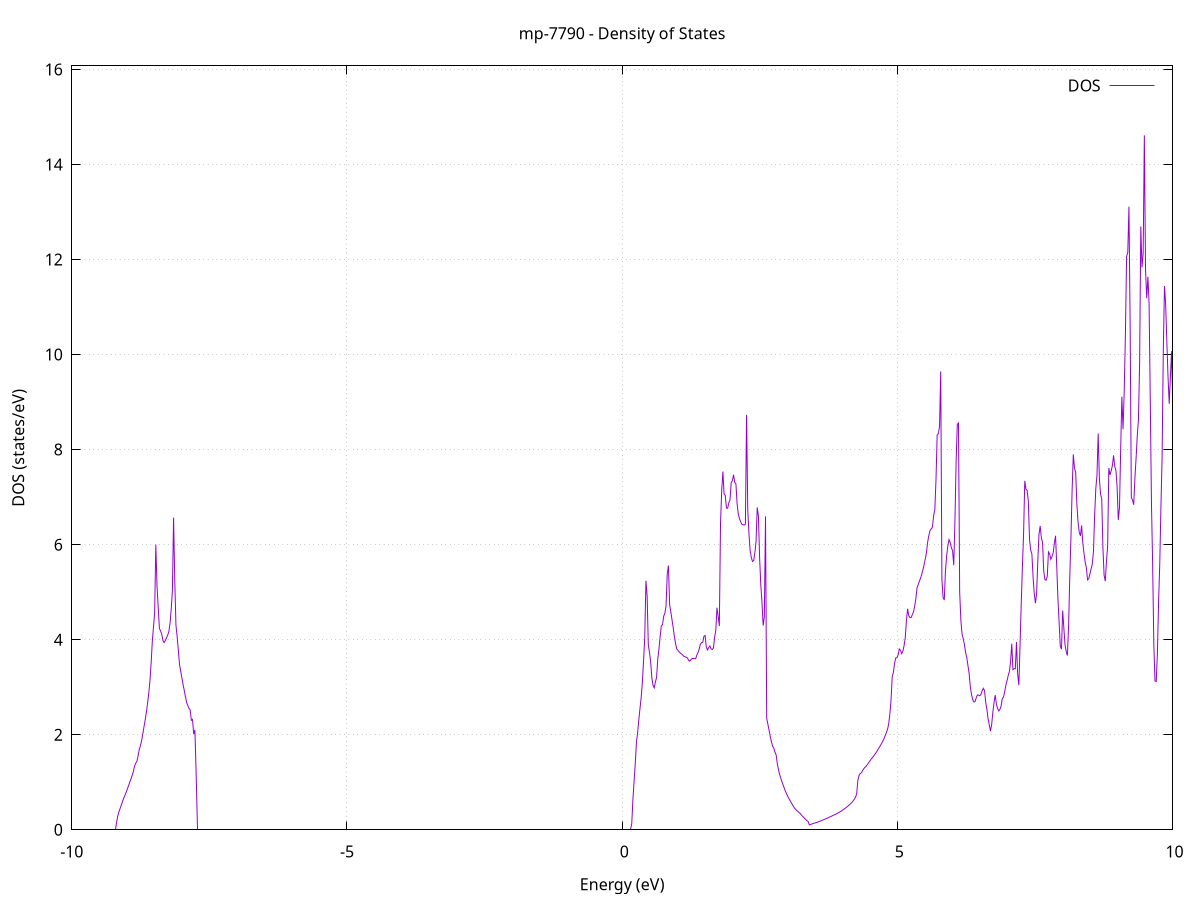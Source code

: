 set title 'mp-7790 - Density of States'
set xlabel 'Energy (eV)'
set ylabel 'DOS (states/eV)'
set grid
set xrange [-10:10]
set yrange [0:16.075]
set xzeroaxis lt -1
set terminal png size 800,600
set output 'mp-7790_dos_gnuplot.png'
plot '-' using 1:2 with lines title 'DOS'
-28.865600 0.000000
-28.844100 0.000000
-28.822600 0.000000
-28.801100 0.000000
-28.779600 0.000000
-28.758100 0.000000
-28.736600 0.000000
-28.715100 0.000000
-28.693500 0.000000
-28.672000 0.000000
-28.650500 0.000000
-28.629000 0.000000
-28.607500 0.000000
-28.586000 0.000000
-28.564500 0.000000
-28.543000 0.000000
-28.521500 0.000000
-28.499900 0.000000
-28.478400 0.000000
-28.456900 0.000000
-28.435400 0.000000
-28.413900 0.000000
-28.392400 0.000000
-28.370900 0.000000
-28.349400 0.000000
-28.327900 0.000000
-28.306300 0.000000
-28.284800 0.000000
-28.263300 0.000000
-28.241800 0.000000
-28.220300 0.000000
-28.198800 0.000000
-28.177300 0.000000
-28.155800 0.000000
-28.134300 0.000000
-28.112700 0.000000
-28.091200 0.000000
-28.069700 0.000000
-28.048200 0.000000
-28.026700 0.000000
-28.005200 0.000000
-27.983700 0.000000
-27.962200 0.000000
-27.940700 0.000000
-27.919100 0.000000
-27.897600 0.000000
-27.876100 0.000000
-27.854600 0.000000
-27.833100 0.000000
-27.811600 0.000000
-27.790100 0.000000
-27.768600 0.000000
-27.747100 0.000000
-27.725500 0.000000
-27.704000 0.000000
-27.682500 0.000000
-27.661000 0.000000
-27.639500 0.000000
-27.618000 0.000000
-27.596500 0.000000
-27.575000 0.000000
-27.553500 0.000000
-27.531900 0.000000
-27.510400 0.000000
-27.488900 0.000000
-27.467400 0.000000
-27.445900 0.000000
-27.424400 0.000000
-27.402900 0.000000
-27.381400 0.000000
-27.359900 0.000000
-27.338300 0.000000
-27.316800 0.000000
-27.295300 0.000000
-27.273800 0.000000
-27.252300 0.000000
-27.230800 0.000000
-27.209300 0.000000
-27.187800 0.000000
-27.166300 0.000000
-27.144700 0.000000
-27.123200 0.000000
-27.101700 0.000000
-27.080200 0.000000
-27.058700 0.000000
-27.037200 0.000000
-27.015700 0.000000
-26.994200 0.000000
-26.972700 0.000000
-26.951100 0.000000
-26.929600 0.000000
-26.908100 4.999900
-26.886600 9.374500
-26.865100 9.562100
-26.843600 10.693700
-26.822100 11.045200
-26.800600 12.199500
-26.779100 13.476100
-26.757500 16.297300
-26.736000 30.102900
-26.714500 30.835100
-26.693000 32.907200
-26.671500 12.360700
-26.650000 13.729100
-26.628500 19.405500
-26.607000 36.346600
-26.585500 33.520500
-26.563900 24.633700
-26.542400 29.947300
-26.520900 30.890100
-26.499400 27.391500
-26.477900 29.437100
-26.456400 54.869600
-26.434900 41.141100
-26.413400 41.409800
-26.391900 36.999800
-26.370400 43.332100
-26.348800 36.617000
-26.327300 46.391700
-26.305800 59.159300
-26.284300 77.806600
-26.262800 84.689700
-26.241300 79.233400
-26.219800 45.383100
-26.198300 0.000000
-26.176800 0.000000
-26.155200 0.000000
-26.133700 0.000000
-26.112200 0.000000
-26.090700 0.000000
-26.069200 0.000000
-26.047700 0.000000
-26.026200 0.000000
-26.004700 0.000000
-25.983200 0.000000
-25.961600 0.000000
-25.940100 0.000000
-25.918600 0.000000
-25.897100 0.000000
-25.875600 0.000000
-25.854100 0.000000
-25.832600 0.000000
-25.811100 0.000000
-25.789600 0.000000
-25.768000 0.000000
-25.746500 0.000000
-25.725000 0.000000
-25.703500 0.000000
-25.682000 0.000000
-25.660500 0.000000
-25.639000 0.000000
-25.617500 0.000000
-25.596000 0.000000
-25.574400 0.000000
-25.552900 0.000000
-25.531400 0.000000
-25.509900 0.000000
-25.488400 0.000000
-25.466900 0.000000
-25.445400 0.000000
-25.423900 0.000000
-25.402400 0.000000
-25.380800 0.000000
-25.359300 0.000000
-25.337800 0.000000
-25.316300 0.000000
-25.294800 0.000000
-25.273300 0.000000
-25.251800 0.000000
-25.230300 0.000000
-25.208800 0.000000
-25.187200 0.000000
-25.165700 0.000000
-25.144200 0.000000
-25.122700 0.000000
-25.101200 0.000000
-25.079700 0.000000
-25.058200 0.000000
-25.036700 0.000000
-25.015200 0.000000
-24.993600 0.000000
-24.972100 0.000000
-24.950600 0.000000
-24.929100 0.000000
-24.907600 0.000000
-24.886100 0.000000
-24.864600 0.000000
-24.843100 0.000000
-24.821600 0.000000
-24.800000 0.000000
-24.778500 0.000000
-24.757000 0.000000
-24.735500 0.000000
-24.714000 0.000000
-24.692500 0.000000
-24.671000 0.000000
-24.649500 0.000000
-24.628000 0.000000
-24.606400 0.000000
-24.584900 0.000000
-24.563400 0.000000
-24.541900 0.000000
-24.520400 0.000000
-24.498900 0.000000
-24.477400 0.000000
-24.455900 0.000000
-24.434400 0.000000
-24.412800 0.000000
-24.391300 0.000000
-24.369800 0.000000
-24.348300 0.000000
-24.326800 0.000000
-24.305300 0.000000
-24.283800 0.000000
-24.262300 0.000000
-24.240800 0.000000
-24.219200 0.000000
-24.197700 0.000000
-24.176200 0.000000
-24.154700 0.000000
-24.133200 0.000000
-24.111700 0.000000
-24.090200 0.000000
-24.068700 0.000000
-24.047200 0.000000
-24.025600 0.000000
-24.004100 0.000000
-23.982600 0.000000
-23.961100 0.000000
-23.939600 0.000000
-23.918100 0.000000
-23.896600 0.000000
-23.875100 0.000000
-23.853600 0.000000
-23.832000 0.000000
-23.810500 0.000000
-23.789000 0.000000
-23.767500 0.000000
-23.746000 0.000000
-23.724500 0.000000
-23.703000 0.000000
-23.681500 0.000000
-23.660000 0.000000
-23.638400 0.000000
-23.616900 0.000000
-23.595400 0.000000
-23.573900 0.000000
-23.552400 0.000000
-23.530900 0.000000
-23.509400 0.000000
-23.487900 0.000000
-23.466400 0.000000
-23.444800 0.000000
-23.423300 0.000000
-23.401800 0.000000
-23.380300 0.000000
-23.358800 0.000000
-23.337300 0.000000
-23.315800 0.000000
-23.294300 0.000000
-23.272800 0.000000
-23.251200 0.000000
-23.229700 0.000000
-23.208200 0.000000
-23.186700 0.000000
-23.165200 0.000000
-23.143700 0.000000
-23.122200 0.000000
-23.100700 0.000000
-23.079200 0.000000
-23.057600 0.000000
-23.036100 0.000000
-23.014600 0.000000
-22.993100 0.000000
-22.971600 0.000000
-22.950100 0.000000
-22.928600 0.000000
-22.907100 0.000000
-22.885600 0.000000
-22.864000 0.000000
-22.842500 0.000000
-22.821000 0.000000
-22.799500 0.000000
-22.778000 0.000000
-22.756500 0.000000
-22.735000 0.000000
-22.713500 0.000000
-22.692000 0.000000
-22.670400 0.000000
-22.648900 0.000000
-22.627400 0.000000
-22.605900 0.000000
-22.584400 0.000000
-22.562900 0.000000
-22.541400 0.000000
-22.519900 0.000000
-22.498400 0.000000
-22.476800 0.000000
-22.455300 0.000000
-22.433800 0.000000
-22.412300 0.000000
-22.390800 0.000000
-22.369300 0.000000
-22.347800 0.000000
-22.326300 0.000000
-22.304800 0.000000
-22.283200 0.000000
-22.261700 0.000000
-22.240200 0.000000
-22.218700 0.000000
-22.197200 0.000000
-22.175700 0.000000
-22.154200 0.000000
-22.132700 0.000000
-22.111200 0.000000
-22.089600 0.000000
-22.068100 0.000000
-22.046600 0.000000
-22.025100 0.000000
-22.003600 0.000000
-21.982100 0.000000
-21.960600 0.000000
-21.939100 0.000000
-21.917600 0.000000
-21.896000 0.000000
-21.874500 0.000000
-21.853000 0.000000
-21.831500 0.000000
-21.810000 0.000000
-21.788500 0.000000
-21.767000 0.000000
-21.745500 0.000000
-21.724000 0.000000
-21.702400 0.000000
-21.680900 0.000000
-21.659400 0.000000
-21.637900 0.000000
-21.616400 0.000000
-21.594900 0.000000
-21.573400 0.000000
-21.551900 0.000000
-21.530400 0.000000
-21.508800 0.000000
-21.487300 0.000000
-21.465800 0.000000
-21.444300 0.000000
-21.422800 0.000000
-21.401300 0.000000
-21.379800 0.000000
-21.358300 0.000000
-21.336800 0.000000
-21.315300 0.000000
-21.293700 0.000000
-21.272200 0.000000
-21.250700 0.000000
-21.229200 0.000000
-21.207700 0.000000
-21.186200 0.000000
-21.164700 0.000000
-21.143200 0.000000
-21.121700 0.000000
-21.100100 0.000000
-21.078600 0.000000
-21.057100 0.000000
-21.035600 0.000000
-21.014100 0.000000
-20.992600 0.000000
-20.971100 0.000000
-20.949600 0.000000
-20.928100 0.000000
-20.906500 0.000000
-20.885000 0.000000
-20.863500 0.000000
-20.842000 0.000000
-20.820500 0.000000
-20.799000 0.000000
-20.777500 0.000000
-20.756000 0.000000
-20.734500 0.000000
-20.712900 0.000000
-20.691400 0.000000
-20.669900 0.000000
-20.648400 0.000000
-20.626900 0.000000
-20.605400 0.000000
-20.583900 0.000000
-20.562400 0.000000
-20.540900 0.000000
-20.519300 0.000000
-20.497800 0.000000
-20.476300 0.000000
-20.454800 0.000000
-20.433300 0.000000
-20.411800 0.000000
-20.390300 0.000000
-20.368800 0.000000
-20.347300 0.000000
-20.325700 0.000000
-20.304200 0.000000
-20.282700 0.000000
-20.261200 0.000000
-20.239700 0.000000
-20.218200 0.000000
-20.196700 0.000000
-20.175200 0.000000
-20.153700 0.000000
-20.132100 0.000000
-20.110600 0.000000
-20.089100 0.000000
-20.067600 0.000000
-20.046100 0.000000
-20.024600 0.000000
-20.003100 0.000000
-19.981600 0.000000
-19.960100 0.000000
-19.938500 0.000000
-19.917000 0.000000
-19.895500 0.000000
-19.874000 0.000000
-19.852500 0.000000
-19.831000 0.000000
-19.809500 0.000000
-19.788000 0.000000
-19.766500 0.000000
-19.744900 0.000000
-19.723400 0.000000
-19.701900 0.000000
-19.680400 0.000000
-19.658900 0.000000
-19.637400 0.000000
-19.615900 0.000000
-19.594400 0.000000
-19.572900 0.000000
-19.551300 0.000000
-19.529800 0.000000
-19.508300 0.000000
-19.486800 0.000000
-19.465300 0.000000
-19.443800 0.000000
-19.422300 0.000000
-19.400800 0.000000
-19.379300 0.000000
-19.357700 0.000000
-19.336200 0.000000
-19.314700 0.000000
-19.293200 0.000000
-19.271700 0.000000
-19.250200 0.000000
-19.228700 0.000000
-19.207200 0.000000
-19.185700 0.000000
-19.164100 0.000000
-19.142600 0.000000
-19.121100 0.000000
-19.099600 0.000000
-19.078100 0.000000
-19.056600 0.000000
-19.035100 0.000000
-19.013600 0.000000
-18.992100 0.000000
-18.970500 0.000000
-18.949000 0.000000
-18.927500 0.000000
-18.906000 0.000000
-18.884500 0.000000
-18.863000 0.000000
-18.841500 0.000000
-18.820000 0.000000
-18.798500 0.000000
-18.776900 0.000000
-18.755400 0.000000
-18.733900 0.000000
-18.712400 0.000000
-18.690900 0.000000
-18.669400 0.000000
-18.647900 0.000000
-18.626400 0.000000
-18.604900 0.000000
-18.583300 0.000000
-18.561800 0.000000
-18.540300 0.000000
-18.518800 0.000000
-18.497300 0.000000
-18.475800 0.000000
-18.454300 0.000000
-18.432800 0.000000
-18.411300 0.000000
-18.389700 0.000000
-18.368200 0.000000
-18.346700 0.000000
-18.325200 0.000000
-18.303700 0.000000
-18.282200 0.000000
-18.260700 0.000000
-18.239200 0.000000
-18.217700 0.000000
-18.196100 0.000000
-18.174600 0.000000
-18.153100 0.000000
-18.131600 0.000000
-18.110100 0.000000
-18.088600 0.000000
-18.067100 0.000000
-18.045600 0.000000
-18.024100 0.000000
-18.002500 0.000000
-17.981000 0.000000
-17.959500 0.000000
-17.938000 0.000000
-17.916500 0.000000
-17.895000 0.000000
-17.873500 0.000000
-17.852000 0.000000
-17.830500 0.000000
-17.808900 0.000000
-17.787400 0.000000
-17.765900 0.000000
-17.744400 0.000000
-17.722900 0.000000
-17.701400 0.000000
-17.679900 0.000000
-17.658400 0.000000
-17.636900 0.000000
-17.615300 0.000000
-17.593800 0.000000
-17.572300 0.000000
-17.550800 0.000000
-17.529300 0.000000
-17.507800 0.000000
-17.486300 0.000000
-17.464800 0.000000
-17.443300 0.000000
-17.421700 0.000000
-17.400200 0.000000
-17.378700 0.000000
-17.357200 0.000000
-17.335700 0.000000
-17.314200 0.000000
-17.292700 0.000000
-17.271200 0.000000
-17.249700 0.000000
-17.228100 0.000000
-17.206600 0.000000
-17.185100 0.000000
-17.163600 0.000000
-17.142100 0.000000
-17.120600 0.000000
-17.099100 0.000000
-17.077600 0.000000
-17.056100 0.000000
-17.034500 0.000000
-17.013000 0.000000
-16.991500 0.000000
-16.970000 0.000000
-16.948500 0.000000
-16.927000 0.000000
-16.905500 0.000000
-16.884000 0.000000
-16.862500 0.000000
-16.840900 0.000000
-16.819400 0.000000
-16.797900 0.000000
-16.776400 0.000000
-16.754900 0.000000
-16.733400 0.000000
-16.711900 0.000000
-16.690400 0.000000
-16.668900 0.000000
-16.647300 0.000000
-16.625800 0.000000
-16.604300 0.000000
-16.582800 0.000000
-16.561300 0.000000
-16.539800 0.000000
-16.518300 0.000000
-16.496800 0.000000
-16.475300 0.000000
-16.453800 0.000000
-16.432200 0.000000
-16.410700 0.000000
-16.389200 0.000000
-16.367700 0.000000
-16.346200 0.000000
-16.324700 0.000000
-16.303200 0.000000
-16.281700 0.000000
-16.260200 0.000000
-16.238600 0.000000
-16.217100 0.000000
-16.195600 0.000000
-16.174100 0.000000
-16.152600 0.000000
-16.131100 0.000000
-16.109600 0.000000
-16.088100 0.000000
-16.066600 0.000000
-16.045000 0.000000
-16.023500 0.000000
-16.002000 0.000000
-15.980500 0.000000
-15.959000 0.000000
-15.937500 0.000000
-15.916000 0.000000
-15.894500 0.000000
-15.873000 0.000000
-15.851400 0.000000
-15.829900 0.000000
-15.808400 0.000000
-15.786900 0.000000
-15.765400 0.000000
-15.743900 0.000000
-15.722400 0.000000
-15.700900 0.000000
-15.679400 0.000000
-15.657800 0.000000
-15.636300 0.000000
-15.614800 0.000000
-15.593300 0.000000
-15.571800 0.000000
-15.550300 0.000000
-15.528800 0.000000
-15.507300 0.000000
-15.485800 0.000000
-15.464200 0.000000
-15.442700 0.000000
-15.421200 0.000000
-15.399700 0.000000
-15.378200 0.000000
-15.356700 0.000000
-15.335200 0.000000
-15.313700 0.000000
-15.292200 0.000000
-15.270600 0.000000
-15.249100 0.000000
-15.227600 0.000000
-15.206100 0.000000
-15.184600 0.000000
-15.163100 0.000000
-15.141600 0.000000
-15.120100 0.000000
-15.098600 0.000000
-15.077000 0.000000
-15.055500 0.000000
-15.034000 0.000000
-15.012500 0.000000
-14.991000 0.000000
-14.969500 0.000000
-14.948000 0.000000
-14.926500 0.000000
-14.905000 0.000000
-14.883400 0.000000
-14.861900 0.000000
-14.840400 0.000000
-14.818900 0.000000
-14.797400 0.000000
-14.775900 0.000000
-14.754400 0.000000
-14.732900 0.000000
-14.711400 0.000000
-14.689800 0.000000
-14.668300 0.000000
-14.646800 0.000000
-14.625300 0.000000
-14.603800 0.000000
-14.582300 0.000000
-14.560800 0.000000
-14.539300 0.000000
-14.517800 0.000000
-14.496200 0.000000
-14.474700 0.000000
-14.453200 0.000000
-14.431700 0.000000
-14.410200 0.000000
-14.388700 0.000000
-14.367200 0.000000
-14.345700 0.000000
-14.324200 0.000000
-14.302600 0.000000
-14.281100 0.000000
-14.259600 0.000000
-14.238100 0.000000
-14.216600 0.000000
-14.195100 0.000000
-14.173600 0.000000
-14.152100 0.000000
-14.130600 0.000000
-14.109000 0.000000
-14.087500 0.000000
-14.066000 0.000000
-14.044500 0.000000
-14.023000 0.000000
-14.001500 0.000000
-13.980000 0.000000
-13.958500 0.000000
-13.937000 0.000000
-13.915400 0.000000
-13.893900 0.000000
-13.872400 0.000000
-13.850900 0.000000
-13.829400 0.000000
-13.807900 0.000000
-13.786400 0.000000
-13.764900 0.000000
-13.743400 0.000000
-13.721800 0.000000
-13.700300 0.000000
-13.678800 0.000000
-13.657300 0.000000
-13.635800 0.000000
-13.614300 0.000000
-13.592800 0.000000
-13.571300 0.000000
-13.549800 0.000000
-13.528200 0.000000
-13.506700 0.000000
-13.485200 0.000000
-13.463700 0.000000
-13.442200 0.000000
-13.420700 0.000000
-13.399200 0.000000
-13.377700 0.000000
-13.356200 0.000000
-13.334600 0.000000
-13.313100 0.000000
-13.291600 0.000000
-13.270100 0.000000
-13.248600 0.000000
-13.227100 0.000000
-13.205600 0.000000
-13.184100 0.000000
-13.162600 0.000000
-13.141000 0.000000
-13.119500 0.000000
-13.098000 0.000000
-13.076500 0.000000
-13.055000 0.000000
-13.033500 0.000000
-13.012000 0.000000
-12.990500 0.000000
-12.969000 0.000000
-12.947400 0.000000
-12.925900 0.000000
-12.904400 0.000000
-12.882900 0.000000
-12.861400 0.000000
-12.839900 0.000000
-12.818400 0.000000
-12.796900 0.000000
-12.775400 0.000000
-12.753800 0.000000
-12.732300 0.000000
-12.710800 0.000000
-12.689300 0.000000
-12.667800 0.000000
-12.646300 0.000000
-12.624800 0.000000
-12.603300 0.000000
-12.581800 0.000000
-12.560200 0.000000
-12.538700 0.000000
-12.517200 0.000000
-12.495700 0.000000
-12.474200 0.000000
-12.452700 0.000000
-12.431200 0.000000
-12.409700 0.000000
-12.388200 0.000000
-12.366600 0.000000
-12.345100 0.000000
-12.323600 0.000000
-12.302100 0.000000
-12.280600 0.000000
-12.259100 0.000000
-12.237600 0.000000
-12.216100 0.000000
-12.194600 0.000000
-12.173000 0.000000
-12.151500 0.000000
-12.130000 0.000000
-12.108500 0.000000
-12.087000 0.000000
-12.065500 0.000000
-12.044000 0.000000
-12.022500 0.000000
-12.001000 0.000000
-11.979400 0.000000
-11.957900 0.000000
-11.936400 0.000000
-11.914900 0.000000
-11.893400 0.000000
-11.871900 0.000000
-11.850400 0.000000
-11.828900 0.000000
-11.807400 0.000000
-11.785800 0.000000
-11.764300 0.000000
-11.742800 0.000000
-11.721300 0.000000
-11.699800 0.000000
-11.678300 0.000000
-11.656800 0.000000
-11.635300 0.000000
-11.613800 0.000000
-11.592200 0.000000
-11.570700 0.000000
-11.549200 0.000000
-11.527700 0.000000
-11.506200 0.000000
-11.484700 0.000000
-11.463200 0.000000
-11.441700 0.000000
-11.420200 0.000000
-11.398700 0.000000
-11.377100 0.000000
-11.355600 0.000000
-11.334100 0.000000
-11.312600 0.000000
-11.291100 0.000000
-11.269600 0.000000
-11.248100 0.000000
-11.226600 0.000000
-11.205100 0.000000
-11.183500 0.000000
-11.162000 0.000000
-11.140500 0.000000
-11.119000 0.000000
-11.097500 0.000000
-11.076000 0.000000
-11.054500 0.000000
-11.033000 0.000000
-11.011500 0.000000
-10.989900 0.000000
-10.968400 0.000000
-10.946900 0.000000
-10.925400 0.000000
-10.903900 0.000000
-10.882400 0.000000
-10.860900 0.000000
-10.839400 0.000000
-10.817900 0.000000
-10.796300 0.000000
-10.774800 0.000000
-10.753300 0.000000
-10.731800 0.000000
-10.710300 0.000000
-10.688800 0.000000
-10.667300 0.000000
-10.645800 0.000000
-10.624300 0.000000
-10.602700 0.000000
-10.581200 0.000000
-10.559700 0.000000
-10.538200 0.000000
-10.516700 0.000000
-10.495200 0.000000
-10.473700 0.000000
-10.452200 0.000000
-10.430700 0.000000
-10.409100 0.000000
-10.387600 0.000000
-10.366100 0.000000
-10.344600 0.000000
-10.323100 0.000000
-10.301600 0.000000
-10.280100 0.000000
-10.258600 0.000000
-10.237100 0.000000
-10.215500 0.000000
-10.194000 0.000000
-10.172500 0.000000
-10.151000 0.000000
-10.129500 0.000000
-10.108000 0.000000
-10.086500 0.000000
-10.065000 0.000000
-10.043500 0.000000
-10.021900 0.000000
-10.000400 0.000000
-9.978900 0.000000
-9.957400 0.000000
-9.935900 0.000000
-9.914400 0.000000
-9.892900 0.000000
-9.871400 0.000000
-9.849900 0.000000
-9.828300 0.000000
-9.806800 0.000000
-9.785300 0.000000
-9.763800 0.000000
-9.742300 0.000000
-9.720800 0.000000
-9.699300 0.000000
-9.677800 0.000000
-9.656300 0.000000
-9.634700 0.000000
-9.613200 0.000000
-9.591700 0.000000
-9.570200 0.000000
-9.548700 0.000000
-9.527200 0.000000
-9.505700 0.000000
-9.484200 0.000000
-9.462700 0.000000
-9.441100 0.000000
-9.419600 0.000000
-9.398100 0.000000
-9.376600 0.000000
-9.355100 0.000000
-9.333600 0.000000
-9.312100 0.000000
-9.290600 0.000000
-9.269100 0.000000
-9.247500 0.000000
-9.226000 0.000000
-9.204500 0.000000
-9.183000 0.178300
-9.161500 0.305600
-9.140000 0.390300
-9.118500 0.458500
-9.097000 0.528700
-9.075500 0.606100
-9.053900 0.671600
-9.032400 0.730700
-9.010900 0.792800
-8.989400 0.860700
-8.967900 0.932800
-8.946400 1.003000
-8.924900 1.071400
-8.903400 1.143000
-8.881900 1.221400
-8.860300 1.337000
-8.838800 1.400700
-8.817300 1.437000
-8.795800 1.553400
-8.774300 1.690100
-8.752800 1.765600
-8.731300 1.879000
-8.709800 2.015100
-8.688300 2.166100
-8.666700 2.309200
-8.645200 2.470800
-8.623700 2.657300
-8.602200 2.867200
-8.580700 3.122500
-8.559200 3.489700
-8.537700 3.949200
-8.516200 4.259200
-8.494700 4.558800
-8.473100 5.998300
-8.451600 5.128800
-8.430100 4.694800
-8.408600 4.240100
-8.387100 4.185300
-8.365600 4.112100
-8.344100 3.983600
-8.322600 3.939300
-8.301100 3.981400
-8.279500 4.036900
-8.258000 4.094100
-8.236500 4.170000
-8.215000 4.342400
-8.193500 4.644200
-8.172000 5.030100
-8.150500 6.568600
-8.129000 5.243900
-8.107500 4.305900
-8.085900 4.065400
-8.064400 3.779800
-8.042900 3.479800
-8.021400 3.339200
-7.999900 3.199700
-7.978400 3.057000
-7.956900 2.935100
-7.935400 2.803000
-7.913900 2.680100
-7.892300 2.616300
-7.870800 2.555300
-7.849300 2.525300
-7.827800 2.302900
-7.806300 2.322600
-7.784800 2.013500
-7.763300 2.102300
-7.741800 1.244200
-7.720300 0.000000
-7.698700 0.000000
-7.677200 0.000000
-7.655700 0.000000
-7.634200 0.000000
-7.612700 0.000000
-7.591200 0.000000
-7.569700 0.000000
-7.548200 0.000000
-7.526700 0.000000
-7.505100 0.000000
-7.483600 0.000000
-7.462100 0.000000
-7.440600 0.000000
-7.419100 0.000000
-7.397600 0.000000
-7.376100 0.000000
-7.354600 0.000000
-7.333100 0.000000
-7.311500 0.000000
-7.290000 0.000000
-7.268500 0.000000
-7.247000 0.000000
-7.225500 0.000000
-7.204000 0.000000
-7.182500 0.000000
-7.161000 0.000000
-7.139500 0.000000
-7.117900 0.000000
-7.096400 0.000000
-7.074900 0.000000
-7.053400 0.000000
-7.031900 0.000000
-7.010400 0.000000
-6.988900 0.000000
-6.967400 0.000000
-6.945900 0.000000
-6.924300 0.000000
-6.902800 0.000000
-6.881300 0.000000
-6.859800 0.000000
-6.838300 0.000000
-6.816800 0.000000
-6.795300 0.000000
-6.773800 0.000000
-6.752300 0.000000
-6.730700 0.000000
-6.709200 0.000000
-6.687700 0.000000
-6.666200 0.000000
-6.644700 0.000000
-6.623200 0.000000
-6.601700 0.000000
-6.580200 0.000000
-6.558700 0.000000
-6.537200 0.000000
-6.515600 0.000000
-6.494100 0.000000
-6.472600 0.000000
-6.451100 0.000000
-6.429600 0.000000
-6.408100 0.000000
-6.386600 0.000000
-6.365100 0.000000
-6.343600 0.000000
-6.322000 0.000000
-6.300500 0.000000
-6.279000 0.000000
-6.257500 0.000000
-6.236000 0.000000
-6.214500 0.000000
-6.193000 0.000000
-6.171500 0.000000
-6.150000 0.000000
-6.128400 0.000000
-6.106900 0.000000
-6.085400 0.000000
-6.063900 0.000000
-6.042400 0.000000
-6.020900 0.000000
-5.999400 0.000000
-5.977900 0.000000
-5.956400 0.000000
-5.934800 0.000000
-5.913300 0.000000
-5.891800 0.000000
-5.870300 0.000000
-5.848800 0.000000
-5.827300 0.000000
-5.805800 0.000000
-5.784300 0.000000
-5.762800 0.000000
-5.741200 0.000000
-5.719700 0.000000
-5.698200 0.000000
-5.676700 0.000000
-5.655200 0.000000
-5.633700 0.000000
-5.612200 0.000000
-5.590700 0.000000
-5.569200 0.000000
-5.547600 0.000000
-5.526100 0.000000
-5.504600 0.000000
-5.483100 0.000000
-5.461600 0.000000
-5.440100 0.000000
-5.418600 0.000000
-5.397100 0.000000
-5.375600 0.000000
-5.354000 0.000000
-5.332500 0.000000
-5.311000 0.000000
-5.289500 0.000000
-5.268000 0.000000
-5.246500 0.000000
-5.225000 0.000000
-5.203500 0.000000
-5.182000 0.000000
-5.160400 0.000000
-5.138900 0.000000
-5.117400 0.000000
-5.095900 0.000000
-5.074400 0.000000
-5.052900 0.000000
-5.031400 0.000000
-5.009900 0.000000
-4.988400 0.000000
-4.966800 0.000000
-4.945300 0.000000
-4.923800 0.000000
-4.902300 0.000000
-4.880800 0.000000
-4.859300 0.000000
-4.837800 0.000000
-4.816300 0.000000
-4.794800 0.000000
-4.773200 0.000000
-4.751700 0.000000
-4.730200 0.000000
-4.708700 0.000000
-4.687200 0.000000
-4.665700 0.000000
-4.644200 0.000000
-4.622700 0.000000
-4.601200 0.000000
-4.579600 0.000000
-4.558100 0.000000
-4.536600 0.000000
-4.515100 0.000000
-4.493600 0.000000
-4.472100 0.000000
-4.450600 0.000000
-4.429100 0.000000
-4.407600 0.000000
-4.386000 0.000000
-4.364500 0.000000
-4.343000 0.000000
-4.321500 0.000000
-4.300000 0.000000
-4.278500 0.000000
-4.257000 0.000000
-4.235500 0.000000
-4.214000 0.000000
-4.192400 0.000000
-4.170900 0.000000
-4.149400 0.000000
-4.127900 0.000000
-4.106400 0.000000
-4.084900 0.000000
-4.063400 0.000000
-4.041900 0.000000
-4.020400 0.000000
-3.998800 0.000000
-3.977300 0.000000
-3.955800 0.000000
-3.934300 0.000000
-3.912800 0.000000
-3.891300 0.000000
-3.869800 0.000000
-3.848300 0.000000
-3.826800 0.000000
-3.805200 0.000000
-3.783700 0.000000
-3.762200 0.000000
-3.740700 0.000000
-3.719200 0.000000
-3.697700 0.000000
-3.676200 0.000000
-3.654700 0.000000
-3.633200 0.000000
-3.611600 0.000000
-3.590100 0.000000
-3.568600 0.000000
-3.547100 0.000000
-3.525600 0.000000
-3.504100 0.000000
-3.482600 0.000000
-3.461100 0.000000
-3.439600 0.000000
-3.418000 0.000000
-3.396500 0.000000
-3.375000 0.000000
-3.353500 0.000000
-3.332000 0.000000
-3.310500 0.000000
-3.289000 0.000000
-3.267500 0.000000
-3.246000 0.000000
-3.224400 0.000000
-3.202900 0.000000
-3.181400 0.000000
-3.159900 0.000000
-3.138400 0.000000
-3.116900 0.000000
-3.095400 0.000000
-3.073900 0.000000
-3.052400 0.000000
-3.030800 0.000000
-3.009300 0.000000
-2.987800 0.000000
-2.966300 0.000000
-2.944800 0.000000
-2.923300 0.000000
-2.901800 0.000000
-2.880300 0.000000
-2.858800 0.000000
-2.837200 0.000000
-2.815700 0.000000
-2.794200 0.000000
-2.772700 0.000000
-2.751200 0.000000
-2.729700 0.000000
-2.708200 0.000000
-2.686700 0.000000
-2.665200 0.000000
-2.643600 0.000000
-2.622100 0.000000
-2.600600 0.000000
-2.579100 0.000000
-2.557600 0.000000
-2.536100 0.000000
-2.514600 0.000000
-2.493100 0.000000
-2.471600 0.000000
-2.450000 0.000000
-2.428500 0.000000
-2.407000 0.000000
-2.385500 0.000000
-2.364000 0.000000
-2.342500 0.000000
-2.321000 0.000000
-2.299500 0.000000
-2.278000 0.000000
-2.256400 0.000000
-2.234900 0.000000
-2.213400 0.000000
-2.191900 0.000000
-2.170400 0.000000
-2.148900 0.000000
-2.127400 0.000000
-2.105900 0.000000
-2.084400 0.000000
-2.062800 0.000000
-2.041300 0.000000
-2.019800 0.000000
-1.998300 0.000000
-1.976800 0.000000
-1.955300 0.000000
-1.933800 0.000000
-1.912300 0.000000
-1.890800 0.000000
-1.869200 0.000000
-1.847700 0.000000
-1.826200 0.000000
-1.804700 0.000000
-1.783200 0.000000
-1.761700 0.000000
-1.740200 0.000000
-1.718700 0.000000
-1.697200 0.000000
-1.675600 0.000000
-1.654100 0.000000
-1.632600 0.000000
-1.611100 0.000000
-1.589600 0.000000
-1.568100 0.000000
-1.546600 0.000000
-1.525100 0.000000
-1.503600 0.000000
-1.482100 0.000000
-1.460500 0.000000
-1.439000 0.000000
-1.417500 0.000000
-1.396000 0.000000
-1.374500 0.000000
-1.353000 0.000000
-1.331500 0.000000
-1.310000 0.000000
-1.288500 0.000000
-1.266900 0.000000
-1.245400 0.000000
-1.223900 0.000000
-1.202400 0.000000
-1.180900 0.000000
-1.159400 0.000000
-1.137900 0.000000
-1.116400 0.000000
-1.094900 0.000000
-1.073300 0.000000
-1.051800 0.000000
-1.030300 0.000000
-1.008800 0.000000
-0.987300 0.000000
-0.965800 0.000000
-0.944300 0.000000
-0.922800 0.000000
-0.901300 0.000000
-0.879700 0.000000
-0.858200 0.000000
-0.836700 0.000000
-0.815200 0.000000
-0.793700 0.000000
-0.772200 0.000000
-0.750700 0.000000
-0.729200 0.000000
-0.707700 0.000000
-0.686100 0.000000
-0.664600 0.000000
-0.643100 0.000000
-0.621600 0.000000
-0.600100 0.000000
-0.578600 0.000000
-0.557100 0.000000
-0.535600 0.000000
-0.514100 0.000000
-0.492500 0.000000
-0.471000 0.000000
-0.449500 0.000000
-0.428000 0.000000
-0.406500 0.000000
-0.385000 0.000000
-0.363500 0.000000
-0.342000 0.000000
-0.320500 0.000000
-0.298900 0.000000
-0.277400 0.000000
-0.255900 0.000000
-0.234400 0.000000
-0.212900 0.000000
-0.191400 0.000000
-0.169900 0.000000
-0.148400 0.000000
-0.126900 0.000000
-0.105300 0.000000
-0.083800 0.000000
-0.062300 0.000000
-0.040800 0.000000
-0.019300 0.000000
0.002200 0.000000
0.023700 0.000000
0.045200 0.000000
0.066700 0.000000
0.088300 0.000000
0.109800 0.000000
0.131300 0.000000
0.152800 0.000000
0.174300 0.125600
0.195800 0.637200
0.217300 1.030200
0.238800 1.398100
0.260300 1.845700
0.281900 2.047200
0.303400 2.320000
0.324900 2.559600
0.346400 2.786300
0.367900 3.112400
0.389400 3.560200
0.410900 4.052000
0.432400 5.240900
0.453900 4.925200
0.475500 3.889700
0.497000 3.731700
0.518500 3.527600
0.540000 3.191300
0.561500 3.036700
0.583000 2.986700
0.604500 3.109800
0.626000 3.208800
0.647500 3.596800
0.669100 3.806800
0.690600 4.068800
0.712100 4.291900
0.733600 4.316600
0.755100 4.495500
0.776600 4.554500
0.798100 4.717000
0.819600 5.385300
0.841100 5.558500
0.862700 4.740100
0.884200 4.585300
0.905700 4.422700
0.927200 4.256500
0.948700 4.070400
0.970200 3.921600
0.991700 3.807100
1.013200 3.776200
1.034700 3.745500
1.056300 3.717800
1.077800 3.700600
1.099300 3.678700
1.120800 3.650500
1.142300 3.641800
1.163800 3.630500
1.185300 3.617100
1.206800 3.569000
1.228300 3.548900
1.249900 3.578400
1.271400 3.606000
1.292900 3.603700
1.314400 3.599100
1.335900 3.600600
1.357400 3.675700
1.378900 3.730800
1.400400 3.803600
1.421900 3.907500
1.443500 3.936900
1.465000 3.946000
1.486500 4.072500
1.508000 4.088600
1.529500 3.840800
1.551000 3.784100
1.572500 3.834200
1.594000 3.868000
1.615500 3.807900
1.637100 3.793300
1.658600 3.824100
1.680100 4.048300
1.701600 4.199800
1.723100 4.672700
1.744600 4.496400
1.766100 4.286800
1.787600 6.459600
1.809100 7.131800
1.830700 7.539300
1.852200 7.067100
1.873700 7.036300
1.895200 6.769000
1.916700 6.766700
1.938200 6.881100
1.959700 6.942400
1.981200 7.306800
2.002700 7.348400
2.024300 7.472200
2.045800 7.307600
2.067300 7.283400
2.088800 6.857300
2.110300 6.644800
2.131800 6.545600
2.153300 6.483400
2.174800 6.429400
2.196300 6.421000
2.217900 6.411700
2.239400 6.433200
2.260900 8.729000
2.282400 6.738900
2.303900 6.234600
2.325400 5.880400
2.346900 5.728500
2.368400 5.647900
2.389900 5.664400
2.411500 5.827300
2.433000 6.065700
2.454500 6.783500
2.476000 6.602700
2.497500 5.734500
2.519000 5.157900
2.540500 4.794600
2.562000 4.297900
2.583500 4.475200
2.605100 6.595400
2.626600 2.344500
2.648100 2.221300
2.669600 2.095700
2.691100 1.963600
2.712600 1.855000
2.734100 1.759200
2.755600 1.715700
2.777100 1.636900
2.798700 1.571100
2.820200 1.382900
2.841700 1.258600
2.863200 1.156900
2.884700 1.076100
2.906200 1.002800
2.927700 0.932600
2.949200 0.865300
2.970700 0.803700
2.992300 0.745800
3.013800 0.693300
3.035300 0.647400
3.056800 0.603100
3.078300 0.558800
3.099800 0.515700
3.121300 0.473700
3.142800 0.439800
3.164300 0.415400
3.185900 0.391400
3.207400 0.370400
3.228900 0.350000
3.250400 0.321200
3.271900 0.290000
3.293400 0.266400
3.314900 0.241500
3.336400 0.216000
3.357900 0.191700
3.379400 0.174800
3.401000 0.101600
3.422500 0.111300
3.444000 0.120800
3.465500 0.129100
3.487000 0.137100
3.508500 0.144900
3.530000 0.152500
3.551500 0.161000
3.573000 0.170500
3.594600 0.180300
3.616100 0.190400
3.637600 0.200800
3.659100 0.211300
3.680600 0.221800
3.702100 0.232200
3.723600 0.242200
3.745100 0.253900
3.766600 0.265500
3.788200 0.277200
3.809700 0.289000
3.831200 0.300900
3.852700 0.312900
3.874200 0.325000
3.895700 0.337300
3.917200 0.350400
3.938700 0.364500
3.960200 0.379200
3.981800 0.395100
4.003300 0.412200
4.024800 0.429800
4.046300 0.447900
4.067800 0.466300
4.089300 0.485400
4.110800 0.505700
4.132300 0.528400
4.153800 0.552400
4.175400 0.577300
4.196900 0.606600
4.218400 0.641800
4.239900 0.684300
4.261400 0.756500
4.282900 1.037300
4.304400 1.144100
4.325900 1.182400
4.347400 1.198900
4.369000 1.243900
4.390500 1.283700
4.412000 1.315200
4.433500 1.336300
4.455000 1.372000
4.476500 1.405000
4.498000 1.442600
4.519500 1.479200
4.541000 1.509900
4.562600 1.541300
4.584100 1.575700
4.605600 1.609000
4.627100 1.647700
4.648600 1.688300
4.670100 1.729300
4.691600 1.770300
4.713100 1.814400
4.734600 1.860000
4.756200 1.912200
4.777700 1.974100
4.799200 2.038800
4.820700 2.106900
4.842200 2.220800
4.863700 2.426900
4.885200 2.719000
4.906700 3.215800
4.928200 3.308100
4.949800 3.499900
4.971300 3.616700
4.992800 3.621600
5.014300 3.676300
5.035800 3.805000
5.057300 3.777900
5.078800 3.705200
5.100300 3.754800
5.121800 3.868400
5.143400 4.032200
5.164900 4.388900
5.186400 4.650700
5.207900 4.509100
5.229400 4.463100
5.250900 4.467800
5.272400 4.525800
5.293900 4.583400
5.315400 4.703600
5.337000 4.865300
5.358500 5.090100
5.380000 5.158100
5.401500 5.234300
5.423000 5.292400
5.444500 5.384000
5.466000 5.472400
5.487500 5.583800
5.509000 5.701700
5.530600 5.842000
5.552100 6.060500
5.573600 6.195700
5.595100 6.298600
5.616600 6.329900
5.638100 6.369300
5.659600 6.612700
5.681100 6.727500
5.702600 7.361900
5.724200 8.310400
5.745700 8.334900
5.767200 8.483100
5.788700 9.644600
5.810200 5.272300
5.831700 4.886000
5.853200 4.834900
5.874700 5.454900
5.896200 5.761100
5.917800 5.970100
5.939300 6.106400
5.960800 6.046300
5.982300 5.933300
6.003800 5.874700
6.025300 5.567300
6.046800 6.493900
6.068300 7.746400
6.089800 8.531900
6.111400 8.559900
6.132900 5.001500
6.154400 4.409600
6.175900 4.119000
6.197400 4.019900
6.218900 3.900200
6.240400 3.731500
6.261900 3.630600
6.283400 3.454800
6.305000 3.290700
6.326500 3.004800
6.348000 2.847600
6.369500 2.742800
6.391000 2.689500
6.412500 2.697100
6.434000 2.778600
6.455500 2.838000
6.477000 2.833200
6.498600 2.819800
6.520100 2.847900
6.541600 2.926600
6.563100 2.977200
6.584600 2.926700
6.606100 2.683600
6.627600 2.530000
6.649100 2.337500
6.670600 2.208900
6.692200 2.076800
6.713700 2.208800
6.735200 2.468200
6.756700 2.675200
6.778200 2.834600
6.799700 2.647700
6.821200 2.557100
6.842700 2.501100
6.864200 2.533000
6.885800 2.605000
6.907300 2.761700
6.928800 2.789200
6.950300 2.907000
6.971800 3.038400
6.993300 3.134600
7.014800 3.246600
7.036300 3.332800
7.057800 3.534700
7.079400 3.917100
7.100900 3.370100
7.122400 3.389900
7.143900 3.386700
7.165400 3.950600
7.186900 3.271200
7.208400 3.043600
7.229900 3.879000
7.251400 4.753200
7.273000 5.537800
7.294500 6.245800
7.316000 7.342700
7.337500 7.167500
7.359000 7.142500
7.380500 6.916600
7.402000 6.112700
7.423500 5.886200
7.445000 5.804400
7.466600 5.322500
7.488100 4.969500
7.509600 4.768700
7.531100 4.977200
7.552600 5.653600
7.574100 6.218000
7.595600 6.393300
7.617100 6.147500
7.638600 6.046600
7.660200 5.443800
7.681700 5.264100
7.703200 5.251800
7.724700 5.336400
7.746200 5.845600
7.767700 5.805400
7.789200 5.691200
7.810700 5.750800
7.832200 5.829300
7.853800 6.034400
7.875300 6.186900
7.896800 5.543400
7.918300 4.858200
7.939800 4.370900
7.961300 3.858300
7.982800 3.801100
8.004300 4.614800
8.025800 4.247600
8.047400 3.889800
8.068900 3.749300
8.090400 3.667000
8.111900 4.290800
8.133400 5.306900
8.154900 6.155100
8.176400 7.163400
8.197900 7.900100
8.219400 7.604900
8.241000 7.523600
8.262500 6.844400
8.284000 6.475600
8.305500 6.261400
8.327000 6.185400
8.348500 6.403700
8.370000 6.035100
8.391500 5.825200
8.413000 5.630300
8.434500 5.520600
8.456100 5.258300
8.477600 5.281400
8.499100 5.382500
8.520600 5.485300
8.542100 5.591000
8.563600 5.845300
8.585100 6.611200
8.606600 7.181300
8.628100 7.461300
8.649700 8.338600
8.671200 7.396300
8.692700 7.067500
8.714200 6.961700
8.735700 5.934700
8.757200 5.356800
8.778700 5.231500
8.800200 5.645800
8.821700 5.978500
8.843300 7.611900
8.864800 7.469100
8.886300 7.554400
8.907800 7.665300
8.929300 7.878100
8.950800 7.644500
8.972300 7.564800
8.993800 7.201300
9.015300 6.519100
9.036900 6.780700
9.058400 8.009400
9.079900 9.113300
9.101400 8.430400
9.122900 9.236600
9.144400 10.425300
9.165900 12.065200
9.187400 12.148900
9.208900 13.113400
9.230500 10.606700
9.252000 6.991800
9.273500 6.939500
9.295000 6.839900
9.316500 7.391600
9.338000 7.811600
9.359500 8.282100
9.381000 8.631000
9.402500 9.796600
9.424100 12.695300
9.445600 11.834200
9.467100 12.123400
9.488600 14.613500
9.510100 11.786000
9.531600 11.185500
9.553100 11.636800
9.574600 11.074300
9.596100 9.056400
9.617700 6.881200
9.639200 5.581100
9.660700 3.894400
9.682200 3.131600
9.703700 3.119900
9.725200 3.689500
9.746700 4.788600
9.768200 5.580800
9.789700 6.788500
9.811300 7.859200
9.832800 10.090700
9.854300 11.441400
9.875800 11.055300
9.897300 10.263800
9.918800 9.528300
9.940300 8.963900
9.961800 9.543600
9.983300 10.071700
10.004900 8.838500
10.026400 8.539200
10.047900 8.684300
10.069400 8.638600
10.090900 8.610100
10.112400 7.726200
10.133900 8.031900
10.155400 7.802400
10.176900 10.245600
10.198500 11.413400
10.220000 10.839600
10.241500 7.941600
10.263000 7.494300
10.284500 7.640100
10.306000 7.017500
10.327500 6.590000
10.349000 5.768700
10.370500 5.517900
10.392100 5.264000
10.413600 4.936900
10.435100 4.734000
10.456600 4.659400
10.478100 4.568400
10.499600 4.519400
10.521100 4.510600
10.542600 4.267900
10.564100 4.034300
10.585700 3.941800
10.607200 3.946000
10.628700 3.950500
10.650200 4.112200
10.671700 4.163000
10.693200 4.212600
10.714700 4.543200
10.736200 2.740200
10.757700 2.381800
10.779300 2.657400
10.800800 3.432900
10.822300 4.289300
10.843800 3.658200
10.865300 3.063200
10.886800 2.706500
10.908300 2.521000
10.929800 2.392300
10.951300 2.355000
10.972900 2.336100
10.994400 2.307300
11.015900 2.336000
11.037400 2.410100
11.058900 2.494500
11.080400 2.583800
11.101900 2.664300
11.123400 2.803200
11.144900 3.040000
11.166500 3.261300
11.188000 3.522100
11.209500 3.851600
11.231000 4.433200
11.252500 5.415700
11.274000 6.109000
11.295500 6.486000
11.317000 6.787200
11.338500 7.324800
11.360100 6.170600
11.381600 5.719700
11.403100 5.534000
11.424600 5.114700
11.446100 3.997900
11.467600 3.232300
11.489100 2.569500
11.510600 2.225100
11.532100 2.531800
11.553700 3.117800
11.575200 3.299000
11.596700 3.497600
11.618200 3.548600
11.639700 3.596500
11.661200 3.606500
11.682700 3.593900
11.704200 3.584800
11.725700 3.588200
11.747300 3.561000
11.768800 3.688300
11.790300 3.235900
11.811800 2.992900
11.833300 2.864200
11.854800 2.719000
11.876300 2.540200
11.897800 2.401000
11.919300 2.337500
11.940900 2.261900
11.962400 2.065000
11.983900 1.756900
12.005400 1.353800
12.026900 1.066000
12.048400 0.879000
12.069900 0.672000
12.091400 0.539300
12.112900 0.365700
12.134500 0.189000
12.156000 0.081700
12.177500 0.025400
12.199000 0.000600
12.220500 0.000000
12.242000 0.000000
12.263500 0.000000
12.285000 0.000000
12.306500 0.000000
12.328100 0.000000
12.349600 0.000000
12.371100 0.000000
12.392600 0.000000
12.414100 0.000000
12.435600 0.000000
12.457100 0.000000
12.478600 0.000000
12.500100 0.000000
12.521700 0.000000
12.543200 0.000000
12.564700 0.000000
12.586200 0.000000
12.607700 0.000000
12.629200 0.000000
12.650700 0.000000
12.672200 0.000000
12.693700 0.000000
12.715300 0.000000
12.736800 0.000000
12.758300 0.000000
12.779800 0.000000
12.801300 0.000000
12.822800 0.000000
12.844300 0.000000
12.865800 0.000000
12.887300 0.000000
12.908900 0.000000
12.930400 0.000000
12.951900 0.000000
12.973400 0.000000
12.994900 0.000000
13.016400 0.000000
13.037900 0.000000
13.059400 0.000000
13.080900 0.000000
13.102500 0.000000
13.124000 0.000000
13.145500 0.000000
13.167000 0.000000
13.188500 0.000000
13.210000 0.000000
13.231500 0.000000
13.253000 0.000000
13.274500 0.000000
13.296000 0.000000
13.317600 0.000000
13.339100 0.000000
13.360600 0.000000
13.382100 0.000000
13.403600 0.000000
13.425100 0.000000
13.446600 0.000000
13.468100 0.000000
13.489600 0.000000
13.511200 0.000000
13.532700 0.000000
13.554200 0.000000
13.575700 0.000000
13.597200 0.000000
13.618700 0.000000
13.640200 0.000000
13.661700 0.000000
13.683200 0.000000
13.704800 0.000000
13.726300 0.000000
13.747800 0.000000
13.769300 0.000000
13.790800 0.000000
13.812300 0.000000
13.833800 0.000000
13.855300 0.000000
13.876800 0.000000
13.898400 0.000000
13.919900 0.000000
13.941400 0.000000
13.962900 0.000000
13.984400 0.000000
14.005900 0.000000
14.027400 0.000000
14.048900 0.000000
14.070400 0.000000
14.092000 0.000000
14.113500 0.000000
14.135000 0.000000
14.156500 0.000000
e
